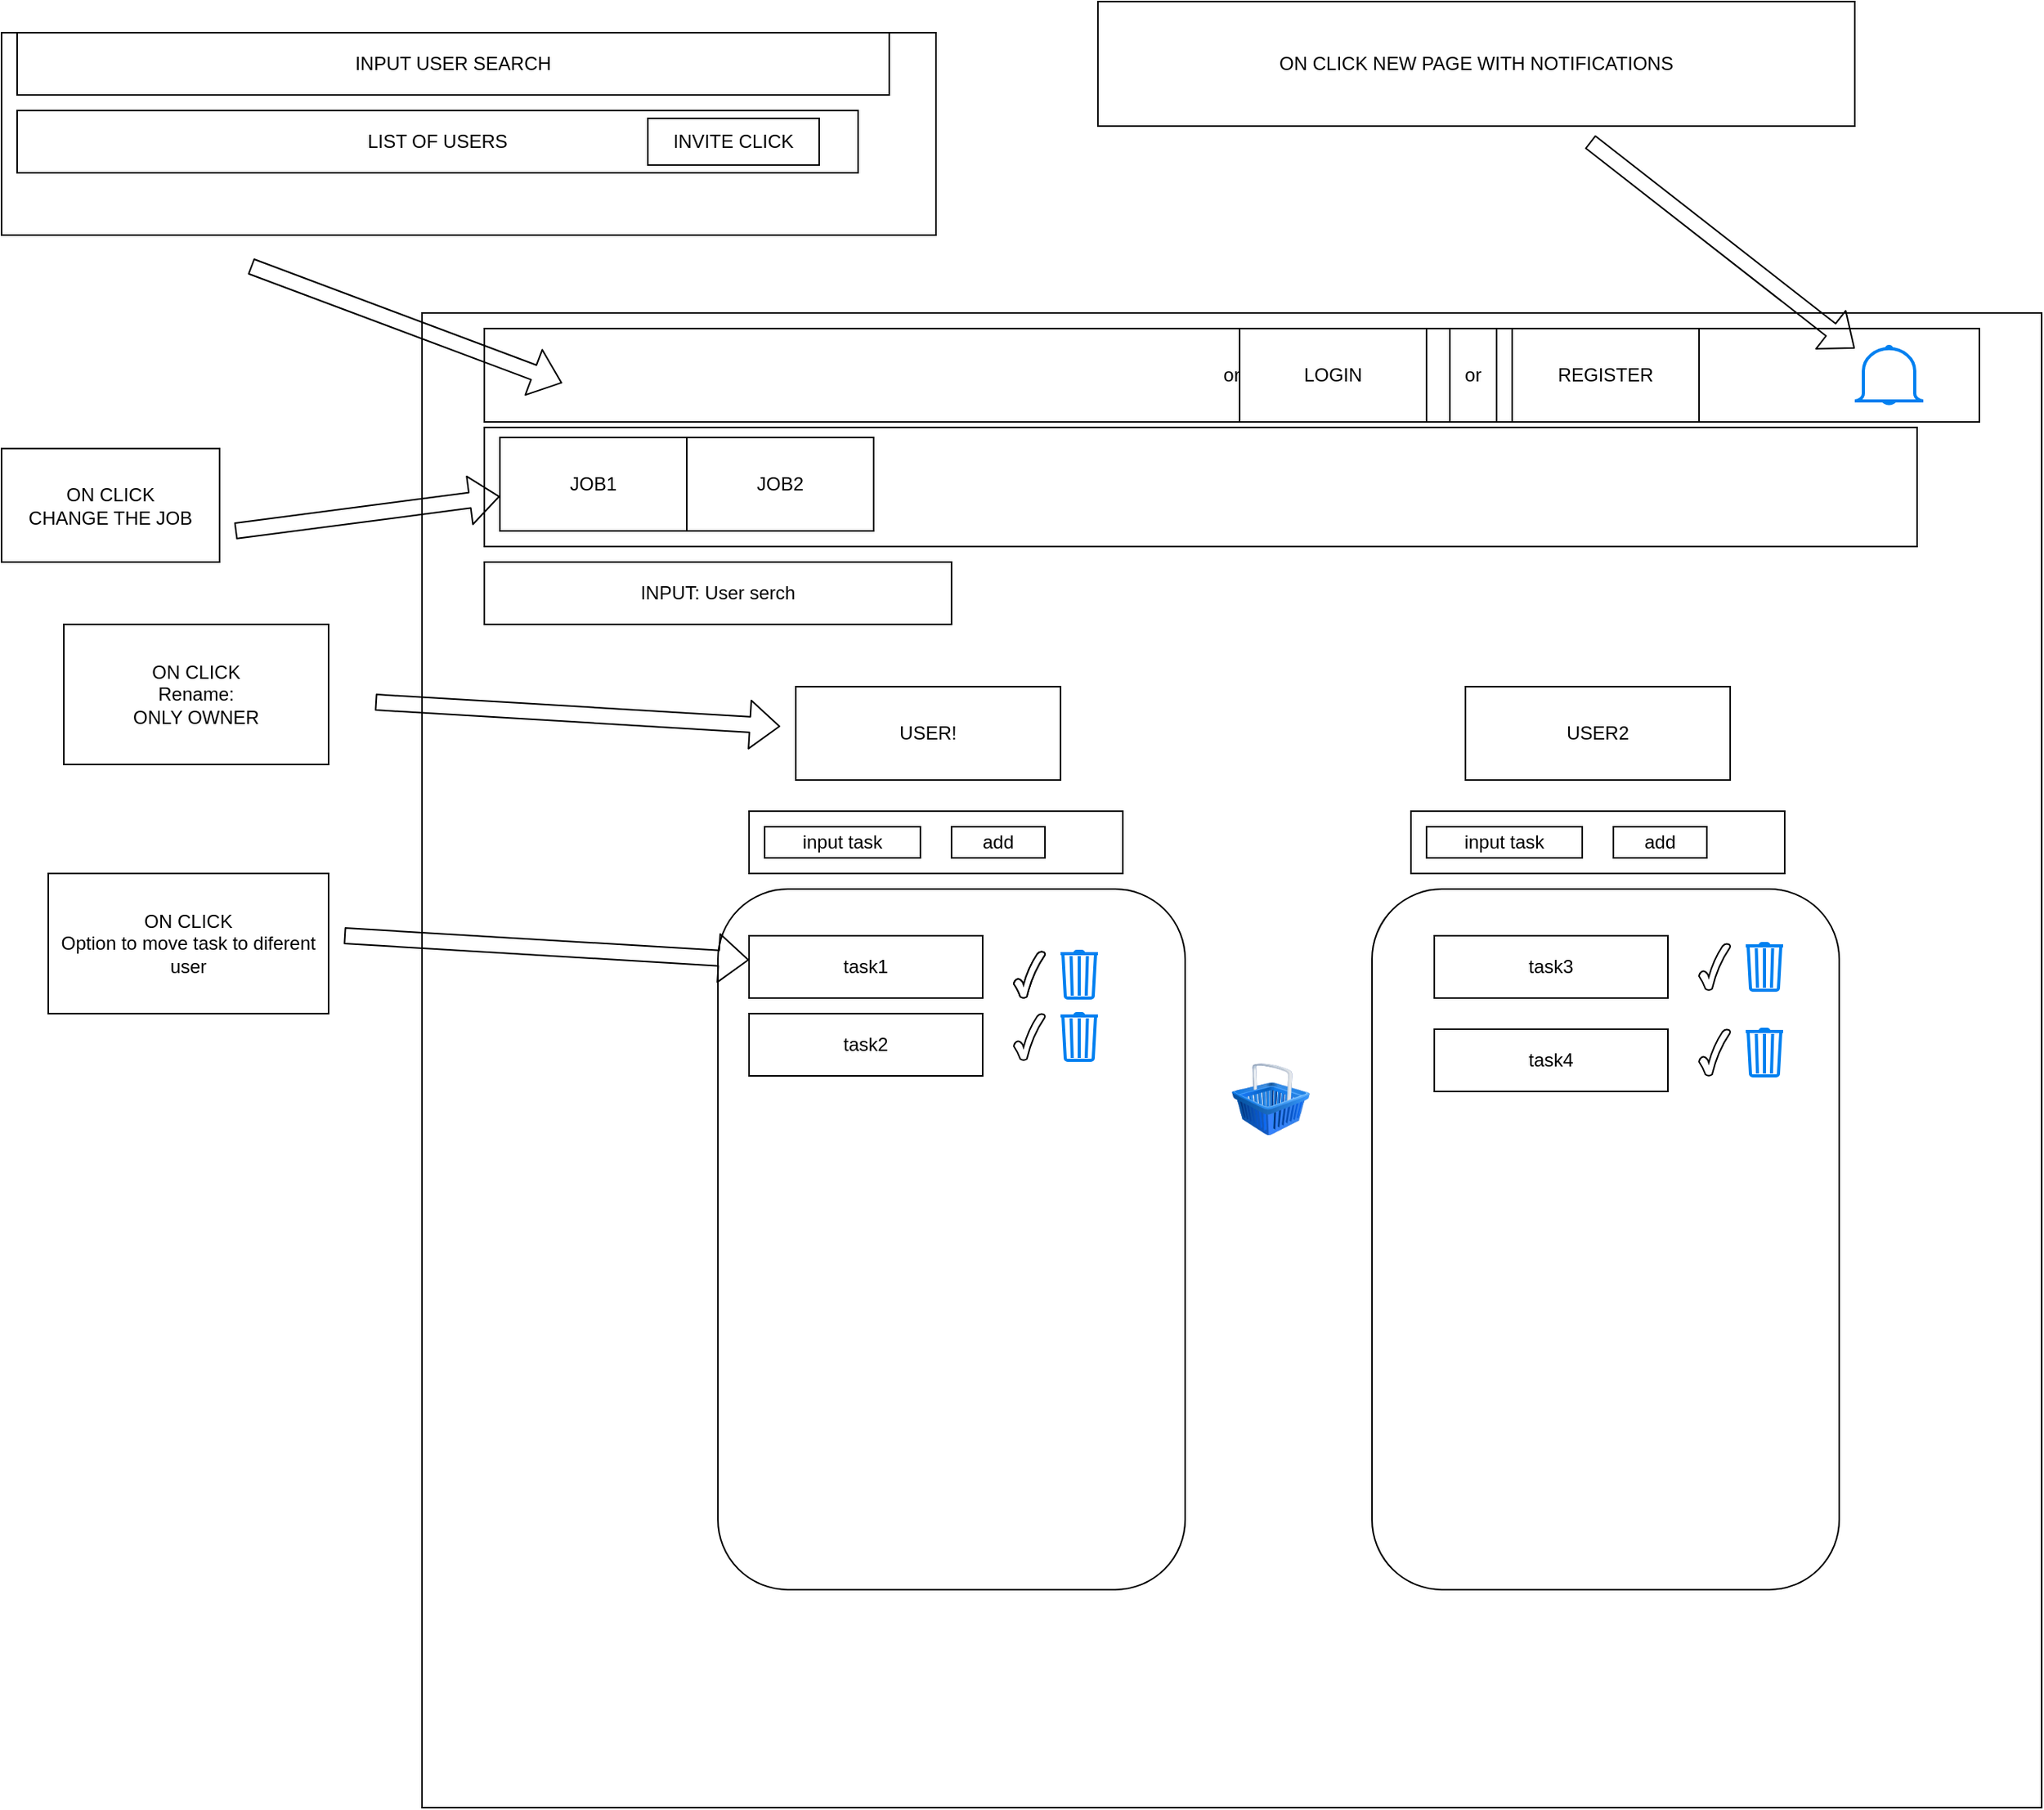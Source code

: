 <mxfile>
    <diagram id="3bOlTyDR-okhvdk4rJFw" name="Page-1">
        <mxGraphModel dx="1280" dy="1736" grid="1" gridSize="10" guides="1" tooltips="1" connect="1" arrows="1" fold="1" page="1" pageScale="1" pageWidth="850" pageHeight="1100" math="0" shadow="0">
            <root>
                <mxCell id="0"/>
                <mxCell id="1" parent="0"/>
                <mxCell id="5" value="" style="rounded=0;whiteSpace=wrap;html=1;direction=south;" parent="1" vertex="1">
                    <mxGeometry x="-570" y="80" width="1040" height="960" as="geometry"/>
                </mxCell>
                <mxCell id="6" value="" style="rounded=1;whiteSpace=wrap;html=1;direction=south;" parent="1" vertex="1">
                    <mxGeometry x="-380" y="450" width="300" height="450" as="geometry"/>
                </mxCell>
                <mxCell id="7" value="" style="rounded=1;whiteSpace=wrap;html=1;direction=south;" parent="1" vertex="1">
                    <mxGeometry x="40" y="450" width="300" height="450" as="geometry"/>
                </mxCell>
                <mxCell id="8" value="USER!" style="rounded=0;whiteSpace=wrap;html=1;" parent="1" vertex="1">
                    <mxGeometry x="-330" y="320" width="170" height="60" as="geometry"/>
                </mxCell>
                <mxCell id="9" value="USER2" style="rounded=0;whiteSpace=wrap;html=1;" parent="1" vertex="1">
                    <mxGeometry x="100" y="320" width="170" height="60" as="geometry"/>
                </mxCell>
                <mxCell id="16" value="task1" style="rounded=0;whiteSpace=wrap;html=1;" vertex="1" parent="1">
                    <mxGeometry x="-360" y="480" width="150" height="40" as="geometry"/>
                </mxCell>
                <mxCell id="17" value="task2" style="rounded=0;whiteSpace=wrap;html=1;" vertex="1" parent="1">
                    <mxGeometry x="-360" y="530" width="150" height="40" as="geometry"/>
                </mxCell>
                <mxCell id="18" value="task3" style="rounded=0;whiteSpace=wrap;html=1;" vertex="1" parent="1">
                    <mxGeometry x="80" y="480" width="150" height="40" as="geometry"/>
                </mxCell>
                <mxCell id="19" value="task4" style="rounded=0;whiteSpace=wrap;html=1;" vertex="1" parent="1">
                    <mxGeometry x="80" y="540" width="150" height="40" as="geometry"/>
                </mxCell>
                <mxCell id="21" value="or" style="rounded=0;whiteSpace=wrap;html=1;" vertex="1" parent="1">
                    <mxGeometry x="-530" y="90" width="960" height="60" as="geometry"/>
                </mxCell>
                <mxCell id="22" value="REGISTER" style="rounded=0;whiteSpace=wrap;html=1;" vertex="1" parent="1">
                    <mxGeometry x="130" y="90" width="120" height="60" as="geometry"/>
                </mxCell>
                <mxCell id="23" value="LOGIN" style="rounded=0;whiteSpace=wrap;html=1;" vertex="1" parent="1">
                    <mxGeometry x="-45" y="90" width="120" height="60" as="geometry"/>
                </mxCell>
                <mxCell id="25" value="" style="html=1;verticalLabelPosition=bottom;align=center;labelBackgroundColor=#ffffff;verticalAlign=top;strokeWidth=2;strokeColor=#0080F0;shadow=0;dashed=0;shape=mxgraph.ios7.icons.bell;" vertex="1" parent="1">
                    <mxGeometry x="350" y="101.45" width="44" height="37.1" as="geometry"/>
                </mxCell>
                <mxCell id="29" value="or" style="rounded=0;whiteSpace=wrap;html=1;" vertex="1" parent="1">
                    <mxGeometry x="90" y="90" width="30" height="60" as="geometry"/>
                </mxCell>
                <mxCell id="31" value="" style="rounded=0;whiteSpace=wrap;html=1;" vertex="1" parent="1">
                    <mxGeometry x="-360" y="400" width="240" height="40" as="geometry"/>
                </mxCell>
                <mxCell id="34" value="input task" style="rounded=0;whiteSpace=wrap;html=1;" vertex="1" parent="1">
                    <mxGeometry x="-350" y="410" width="100" height="20" as="geometry"/>
                </mxCell>
                <mxCell id="35" value="add" style="rounded=0;whiteSpace=wrap;html=1;" vertex="1" parent="1">
                    <mxGeometry x="-230" y="410" width="60" height="20" as="geometry"/>
                </mxCell>
                <mxCell id="36" value="" style="rounded=0;whiteSpace=wrap;html=1;" vertex="1" parent="1">
                    <mxGeometry x="65" y="400" width="240" height="40" as="geometry"/>
                </mxCell>
                <mxCell id="37" value="input task" style="rounded=0;whiteSpace=wrap;html=1;" vertex="1" parent="1">
                    <mxGeometry x="75" y="410" width="100" height="20" as="geometry"/>
                </mxCell>
                <mxCell id="38" value="add" style="rounded=0;whiteSpace=wrap;html=1;" vertex="1" parent="1">
                    <mxGeometry x="195" y="410" width="60" height="20" as="geometry"/>
                </mxCell>
                <mxCell id="39" value="" style="verticalLabelPosition=bottom;verticalAlign=top;html=1;shape=mxgraph.basic.tick" vertex="1" parent="1">
                    <mxGeometry x="-190" y="490" width="20" height="30" as="geometry"/>
                </mxCell>
                <mxCell id="40" value="" style="html=1;verticalLabelPosition=bottom;align=center;labelBackgroundColor=#ffffff;verticalAlign=top;strokeWidth=2;strokeColor=#0080F0;shadow=0;dashed=0;shape=mxgraph.ios7.icons.trashcan;" vertex="1" parent="1">
                    <mxGeometry x="-160" y="490" width="24" height="30" as="geometry"/>
                </mxCell>
                <mxCell id="45" value="" style="verticalLabelPosition=bottom;verticalAlign=top;html=1;shape=mxgraph.basic.tick" vertex="1" parent="1">
                    <mxGeometry x="-190" y="490" width="20" height="30" as="geometry"/>
                </mxCell>
                <mxCell id="48" value="" style="html=1;verticalLabelPosition=bottom;align=center;labelBackgroundColor=#ffffff;verticalAlign=top;strokeWidth=2;strokeColor=#0080F0;shadow=0;dashed=0;shape=mxgraph.ios7.icons.trashcan;" vertex="1" parent="1">
                    <mxGeometry x="-160" y="530" width="24" height="30" as="geometry"/>
                </mxCell>
                <mxCell id="49" value="" style="verticalLabelPosition=bottom;verticalAlign=top;html=1;shape=mxgraph.basic.tick" vertex="1" parent="1">
                    <mxGeometry x="-190" y="530" width="20" height="30" as="geometry"/>
                </mxCell>
                <mxCell id="50" value="" style="html=1;verticalLabelPosition=bottom;align=center;labelBackgroundColor=#ffffff;verticalAlign=top;strokeWidth=2;strokeColor=#0080F0;shadow=0;dashed=0;shape=mxgraph.ios7.icons.trashcan;" vertex="1" parent="1">
                    <mxGeometry x="280" y="485" width="24" height="30" as="geometry"/>
                </mxCell>
                <mxCell id="51" value="" style="verticalLabelPosition=bottom;verticalAlign=top;html=1;shape=mxgraph.basic.tick" vertex="1" parent="1">
                    <mxGeometry x="250" y="485" width="20" height="30" as="geometry"/>
                </mxCell>
                <mxCell id="52" value="" style="html=1;verticalLabelPosition=bottom;align=center;labelBackgroundColor=#ffffff;verticalAlign=top;strokeWidth=2;strokeColor=#0080F0;shadow=0;dashed=0;shape=mxgraph.ios7.icons.trashcan;" vertex="1" parent="1">
                    <mxGeometry x="280" y="540" width="24" height="30" as="geometry"/>
                </mxCell>
                <mxCell id="53" value="" style="verticalLabelPosition=bottom;verticalAlign=top;html=1;shape=mxgraph.basic.tick" vertex="1" parent="1">
                    <mxGeometry x="250" y="540" width="20" height="30" as="geometry"/>
                </mxCell>
                <mxCell id="54" value="" style="rounded=0;whiteSpace=wrap;html=1;" vertex="1" parent="1">
                    <mxGeometry x="-530" y="153.55" width="920" height="76.45" as="geometry"/>
                </mxCell>
                <mxCell id="55" value="JOB1" style="rounded=0;whiteSpace=wrap;html=1;" vertex="1" parent="1">
                    <mxGeometry x="-520" y="160" width="120" height="60" as="geometry"/>
                </mxCell>
                <mxCell id="56" value="JOB2" style="rounded=0;whiteSpace=wrap;html=1;" vertex="1" parent="1">
                    <mxGeometry x="-400" y="160" width="120" height="60" as="geometry"/>
                </mxCell>
                <mxCell id="62" value="" style="shape=flexArrow;endArrow=classic;html=1;" edge="1" parent="1" target="16">
                    <mxGeometry width="50" height="50" relative="1" as="geometry">
                        <mxPoint x="-620" y="480" as="sourcePoint"/>
                        <mxPoint x="-240" y="410" as="targetPoint"/>
                        <Array as="points"/>
                    </mxGeometry>
                </mxCell>
                <mxCell id="64" value="ON CLICK&lt;br&gt;Option to move task to diferent user" style="rounded=0;whiteSpace=wrap;html=1;" vertex="1" parent="1">
                    <mxGeometry x="-810" y="440" width="180" height="90" as="geometry"/>
                </mxCell>
                <mxCell id="65" value="" style="shape=flexArrow;endArrow=classic;html=1;" edge="1" parent="1">
                    <mxGeometry width="50" height="50" relative="1" as="geometry">
                        <mxPoint x="-600.0" y="330.0" as="sourcePoint"/>
                        <mxPoint x="-340.0" y="345.522" as="targetPoint"/>
                        <Array as="points"/>
                    </mxGeometry>
                </mxCell>
                <mxCell id="67" value="ON CLICK&lt;br&gt;Rename:&lt;br&gt;ONLY OWNER" style="rounded=0;whiteSpace=wrap;html=1;" vertex="1" parent="1">
                    <mxGeometry x="-800" y="280" width="170" height="90" as="geometry"/>
                </mxCell>
                <mxCell id="68" value="" style="shape=flexArrow;endArrow=classic;html=1;" edge="1" parent="1" target="55">
                    <mxGeometry width="50" height="50" relative="1" as="geometry">
                        <mxPoint x="-690" y="220" as="sourcePoint"/>
                        <mxPoint x="-520.0" y="225.522" as="targetPoint"/>
                        <Array as="points"/>
                    </mxGeometry>
                </mxCell>
                <mxCell id="69" value="ON CLICK&lt;br&gt;CHANGE THE JOB" style="rounded=0;whiteSpace=wrap;html=1;" vertex="1" parent="1">
                    <mxGeometry x="-840" y="167.1" width="140" height="72.9" as="geometry"/>
                </mxCell>
                <mxCell id="70" value="" style="shape=flexArrow;endArrow=classic;html=1;" edge="1" parent="1">
                    <mxGeometry width="50" height="50" relative="1" as="geometry">
                        <mxPoint x="-680" y="50" as="sourcePoint"/>
                        <mxPoint x="-480.0" y="125" as="targetPoint"/>
                        <Array as="points"/>
                    </mxGeometry>
                </mxCell>
                <mxCell id="71" value="" style="rounded=0;whiteSpace=wrap;html=1;" vertex="1" parent="1">
                    <mxGeometry x="-840" y="-100" width="600" height="130" as="geometry"/>
                </mxCell>
                <mxCell id="72" value="LIST OF USERS" style="rounded=0;whiteSpace=wrap;html=1;" vertex="1" parent="1">
                    <mxGeometry x="-830" y="-50" width="540" height="40" as="geometry"/>
                </mxCell>
                <mxCell id="73" value="INPUT USER SEARCH" style="rounded=0;whiteSpace=wrap;html=1;" vertex="1" parent="1">
                    <mxGeometry x="-830" y="-100" width="560" height="40" as="geometry"/>
                </mxCell>
                <mxCell id="77" value="INVITE CLICK" style="rounded=0;whiteSpace=wrap;html=1;" vertex="1" parent="1">
                    <mxGeometry x="-425" y="-45" width="110" height="30" as="geometry"/>
                </mxCell>
                <mxCell id="78" value="" style="image;html=1;image=img/lib/clip_art/finance/Shopping_Cart_128x128.png" vertex="1" parent="1">
                    <mxGeometry x="-50" y="560" width="50" height="50" as="geometry"/>
                </mxCell>
                <mxCell id="82" value="INPUT: User serch" style="rounded=0;whiteSpace=wrap;html=1;" vertex="1" parent="1">
                    <mxGeometry x="-530" y="240" width="300" height="40" as="geometry"/>
                </mxCell>
                <mxCell id="83" value="ON CLICK NEW PAGE WITH NOTIFICATIONS" style="rounded=0;whiteSpace=wrap;html=1;" vertex="1" parent="1">
                    <mxGeometry x="-136" y="-120" width="486" height="80" as="geometry"/>
                </mxCell>
                <mxCell id="84" value="" style="shape=flexArrow;endArrow=classic;html=1;" edge="1" parent="1" target="25">
                    <mxGeometry width="50" height="50" relative="1" as="geometry">
                        <mxPoint x="180" y="-30" as="sourcePoint"/>
                        <mxPoint x="-130" y="200" as="targetPoint"/>
                    </mxGeometry>
                </mxCell>
            </root>
        </mxGraphModel>
    </diagram>
</mxfile>